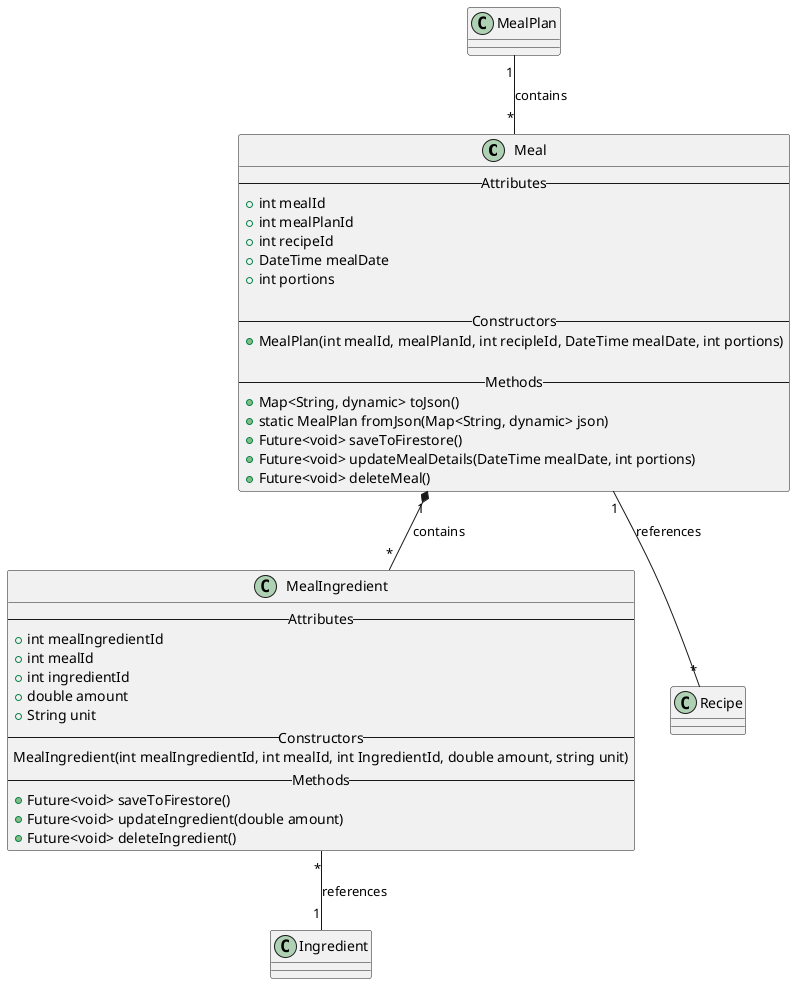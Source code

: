 @startuml

class Meal {
    -- Attributes --
    + int mealId
    + int mealPlanId
    + int recipeId
    + DateTime mealDate
    + int portions

    -- Constructors --
    + MealPlan(int mealId, mealPlanId, int recipleId, DateTime mealDate, int portions)

    -- Methods --
    + Map<String, dynamic> toJson()
    + static MealPlan fromJson(Map<String, dynamic> json)
    + Future<void> saveToFirestore()
    + Future<void> updateMealDetails(DateTime mealDate, int portions)
    + Future<void> deleteMeal()
}

class MealIngredient {
    -- Attributes --
    + int mealIngredientId
    + int mealId
    + int ingredientId
    + double amount
    + String unit
    -- Constructors --
    MealIngredient(int mealIngredientId, int mealId, int IngredientId, double amount, string unit)
    -- Methods --
    + Future<void> saveToFirestore()
    + Future<void> updateIngredient(double amount)
    + Future<void> deleteIngredient()
}




'--- Relationships ---
MealPlan "1" -- "*" Meal : contains
Meal "1" *-- "*" MealIngredient : contains
Meal "1" -- "*" Recipe : references
MealIngredient "*" -- "1" Ingredient : references

@enduml